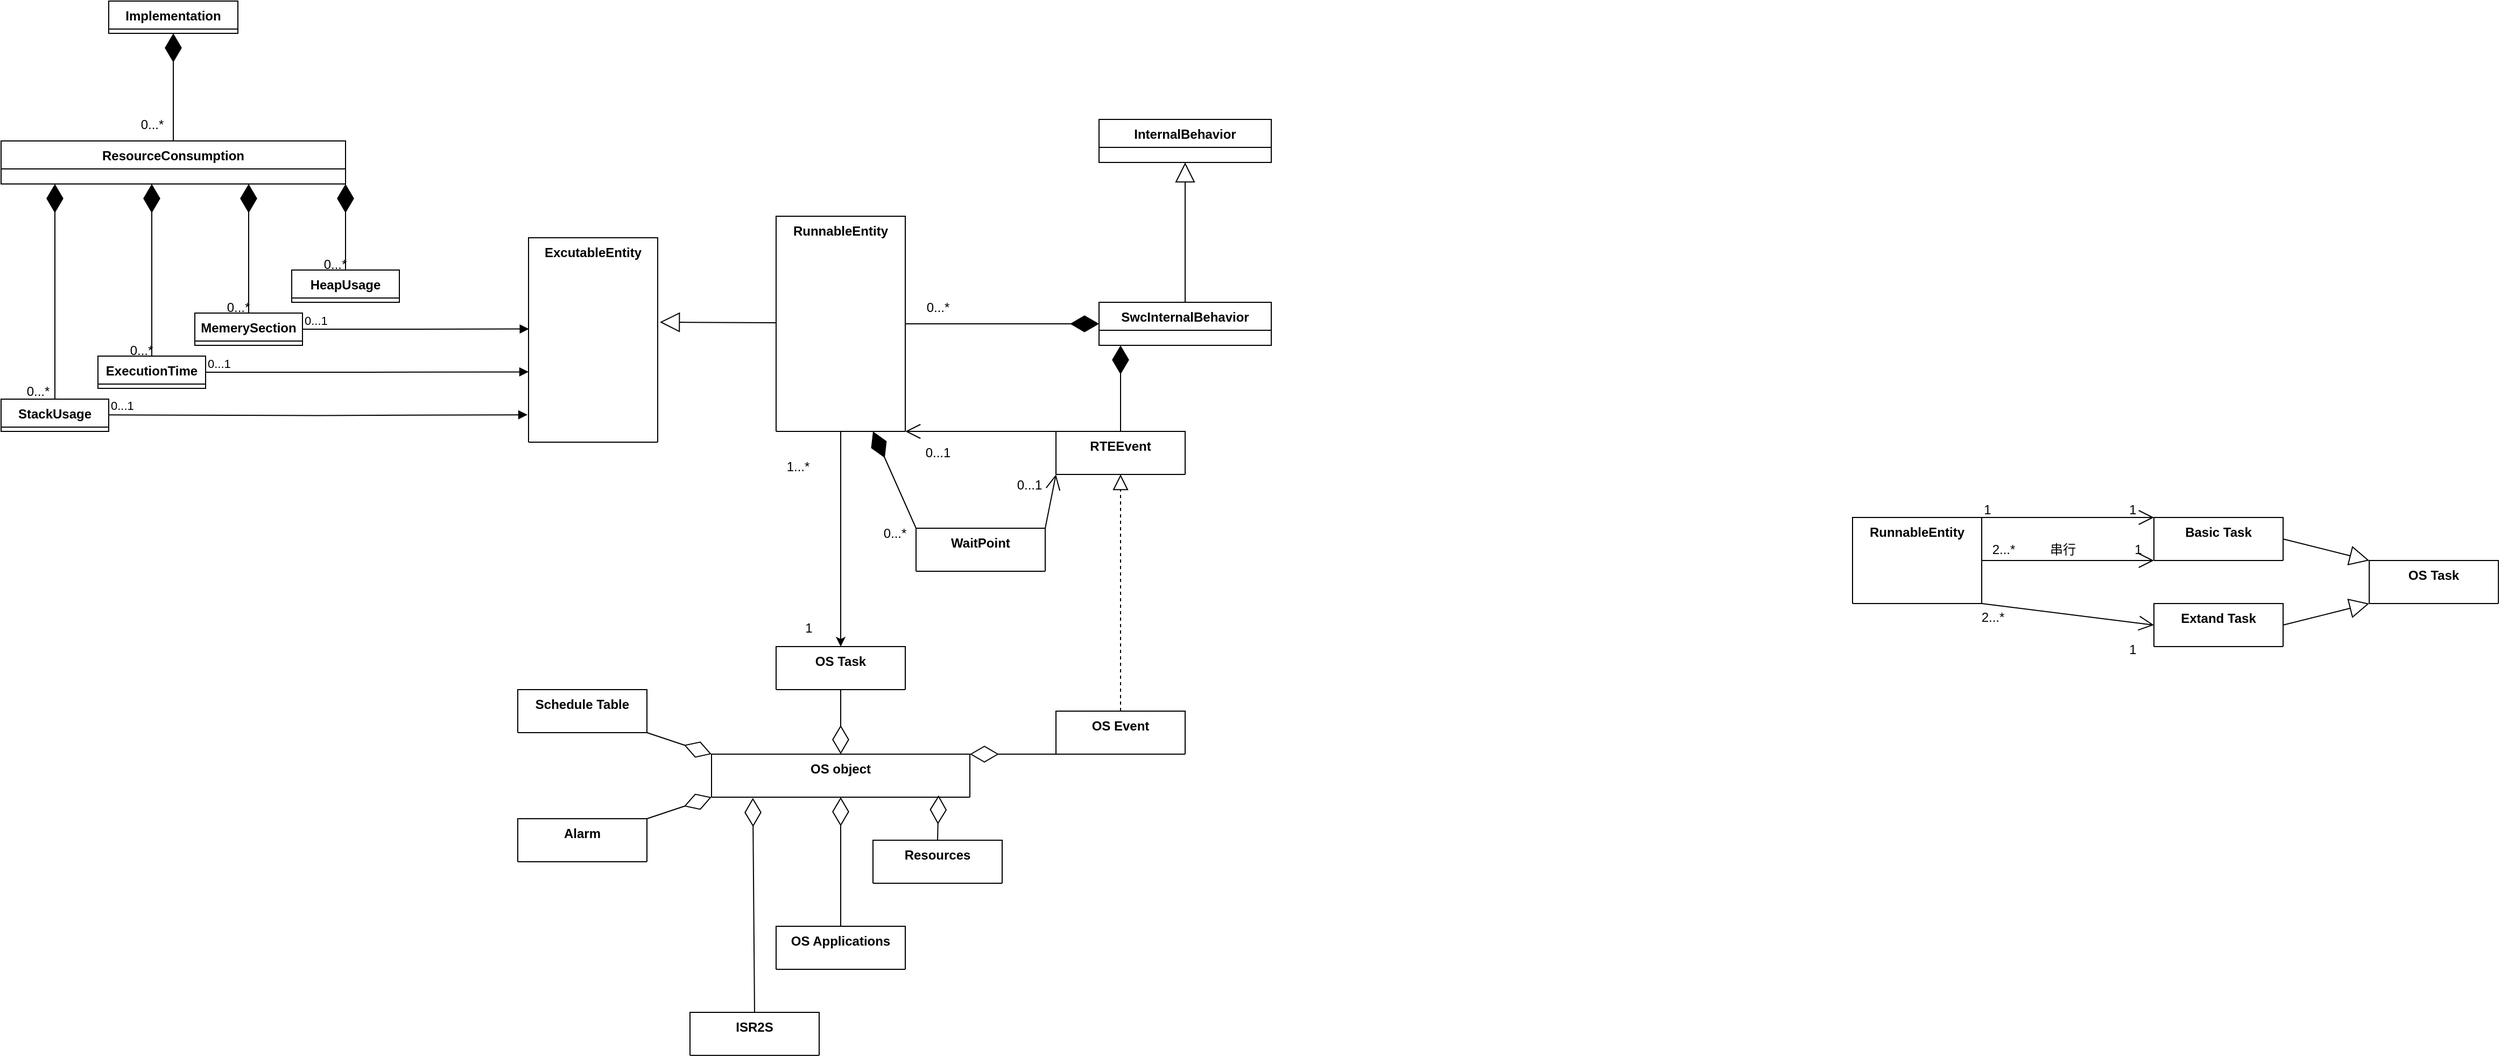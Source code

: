 <mxfile version="24.7.5">
  <diagram name="第 1 页" id="K8_rfg7GxMEKvnCRNBdk">
    <mxGraphModel dx="1472" dy="850" grid="1" gridSize="10" guides="1" tooltips="1" connect="1" arrows="1" fold="1" page="1" pageScale="1" pageWidth="3300" pageHeight="4681" math="0" shadow="0">
      <root>
        <mxCell id="0" />
        <mxCell id="1" parent="0" />
        <mxCell id="lqs7LFrlHI62RTgfM7ZB-1" value="ResourceConsumption" style="swimlane;fontStyle=1;align=center;verticalAlign=top;childLayout=stackLayout;horizontal=1;startSize=26;horizontalStack=0;resizeParent=1;resizeParentMax=0;resizeLast=0;collapsible=1;marginBottom=0;whiteSpace=wrap;html=1;" parent="1" vertex="1" collapsed="1">
          <mxGeometry x="160" y="170" width="320" height="40" as="geometry">
            <mxRectangle x="320" y="90" width="400" height="86" as="alternateBounds" />
          </mxGeometry>
        </mxCell>
        <mxCell id="lqs7LFrlHI62RTgfM7ZB-2" value="+ field: type" style="text;strokeColor=none;fillColor=none;align=left;verticalAlign=top;spacingLeft=4;spacingRight=4;overflow=hidden;rotatable=0;points=[[0,0.5],[1,0.5]];portConstraint=eastwest;whiteSpace=wrap;html=1;" parent="lqs7LFrlHI62RTgfM7ZB-1" vertex="1">
          <mxGeometry y="26" width="400" height="26" as="geometry" />
        </mxCell>
        <mxCell id="lqs7LFrlHI62RTgfM7ZB-3" value="" style="line;strokeWidth=1;fillColor=none;align=left;verticalAlign=middle;spacingTop=-1;spacingLeft=3;spacingRight=3;rotatable=0;labelPosition=right;points=[];portConstraint=eastwest;strokeColor=inherit;" parent="lqs7LFrlHI62RTgfM7ZB-1" vertex="1">
          <mxGeometry y="52" width="400" height="8" as="geometry" />
        </mxCell>
        <mxCell id="lqs7LFrlHI62RTgfM7ZB-4" value="+ method(type): type" style="text;strokeColor=none;fillColor=none;align=left;verticalAlign=top;spacingLeft=4;spacingRight=4;overflow=hidden;rotatable=0;points=[[0,0.5],[1,0.5]];portConstraint=eastwest;whiteSpace=wrap;html=1;" parent="lqs7LFrlHI62RTgfM7ZB-1" vertex="1">
          <mxGeometry y="60" width="400" height="26" as="geometry" />
        </mxCell>
        <mxCell id="lqs7LFrlHI62RTgfM7ZB-6" value="" style="endArrow=diamondThin;endFill=1;endSize=24;html=1;rounded=0;exitX=0.5;exitY=0;exitDx=0;exitDy=0;" parent="1" source="lqs7LFrlHI62RTgfM7ZB-22" edge="1">
          <mxGeometry width="160" relative="1" as="geometry">
            <mxPoint x="210" y="340" as="sourcePoint" />
            <mxPoint x="210" y="210" as="targetPoint" />
          </mxGeometry>
        </mxCell>
        <mxCell id="lqs7LFrlHI62RTgfM7ZB-7" value="" style="endArrow=diamondThin;endFill=1;endSize=24;html=1;rounded=0;exitX=0.5;exitY=0;exitDx=0;exitDy=0;" parent="1" source="lqs7LFrlHI62RTgfM7ZB-18" edge="1">
          <mxGeometry width="160" relative="1" as="geometry">
            <mxPoint x="160" y="440" as="sourcePoint" />
            <mxPoint x="300" y="210" as="targetPoint" />
          </mxGeometry>
        </mxCell>
        <mxCell id="lqs7LFrlHI62RTgfM7ZB-8" value="" style="endArrow=diamondThin;endFill=1;endSize=24;html=1;rounded=0;exitX=0.5;exitY=0;exitDx=0;exitDy=0;" parent="1" source="lqs7LFrlHI62RTgfM7ZB-14" edge="1">
          <mxGeometry width="160" relative="1" as="geometry">
            <mxPoint x="200" y="440" as="sourcePoint" />
            <mxPoint x="390" y="210" as="targetPoint" />
          </mxGeometry>
        </mxCell>
        <mxCell id="lqs7LFrlHI62RTgfM7ZB-9" value="" style="endArrow=diamondThin;endFill=1;endSize=24;html=1;rounded=0;entryX=1;entryY=1;entryDx=0;entryDy=0;exitX=0.5;exitY=0;exitDx=0;exitDy=0;" parent="1" source="lqs7LFrlHI62RTgfM7ZB-10" target="lqs7LFrlHI62RTgfM7ZB-1" edge="1">
          <mxGeometry width="160" relative="1" as="geometry">
            <mxPoint x="225" y="460" as="sourcePoint" />
            <mxPoint x="230" y="370" as="targetPoint" />
          </mxGeometry>
        </mxCell>
        <mxCell id="lqs7LFrlHI62RTgfM7ZB-10" value="HeapUsage" style="swimlane;fontStyle=1;align=center;verticalAlign=top;childLayout=stackLayout;horizontal=1;startSize=26;horizontalStack=0;resizeParent=1;resizeParentMax=0;resizeLast=0;collapsible=1;marginBottom=0;whiteSpace=wrap;html=1;" parent="1" vertex="1" collapsed="1">
          <mxGeometry x="430" y="290" width="100" height="30" as="geometry">
            <mxRectangle x="550" y="430" width="160" height="86" as="alternateBounds" />
          </mxGeometry>
        </mxCell>
        <mxCell id="lqs7LFrlHI62RTgfM7ZB-11" value="+ field: type" style="text;strokeColor=none;fillColor=none;align=left;verticalAlign=top;spacingLeft=4;spacingRight=4;overflow=hidden;rotatable=0;points=[[0,0.5],[1,0.5]];portConstraint=eastwest;whiteSpace=wrap;html=1;" parent="lqs7LFrlHI62RTgfM7ZB-10" vertex="1">
          <mxGeometry y="26" width="160" height="26" as="geometry" />
        </mxCell>
        <mxCell id="lqs7LFrlHI62RTgfM7ZB-12" value="" style="line;strokeWidth=1;fillColor=none;align=left;verticalAlign=middle;spacingTop=-1;spacingLeft=3;spacingRight=3;rotatable=0;labelPosition=right;points=[];portConstraint=eastwest;strokeColor=inherit;" parent="lqs7LFrlHI62RTgfM7ZB-10" vertex="1">
          <mxGeometry y="52" width="160" height="8" as="geometry" />
        </mxCell>
        <mxCell id="lqs7LFrlHI62RTgfM7ZB-13" value="+ method(type): type" style="text;strokeColor=none;fillColor=none;align=left;verticalAlign=top;spacingLeft=4;spacingRight=4;overflow=hidden;rotatable=0;points=[[0,0.5],[1,0.5]];portConstraint=eastwest;whiteSpace=wrap;html=1;" parent="lqs7LFrlHI62RTgfM7ZB-10" vertex="1">
          <mxGeometry y="60" width="160" height="26" as="geometry" />
        </mxCell>
        <mxCell id="lqs7LFrlHI62RTgfM7ZB-14" value="MemerySection" style="swimlane;fontStyle=1;align=center;verticalAlign=top;childLayout=stackLayout;horizontal=1;startSize=26;horizontalStack=0;resizeParent=1;resizeParentMax=0;resizeLast=0;collapsible=1;marginBottom=0;whiteSpace=wrap;html=1;" parent="1" vertex="1" collapsed="1">
          <mxGeometry x="340" y="330" width="100" height="30" as="geometry">
            <mxRectangle x="550" y="430" width="160" height="86" as="alternateBounds" />
          </mxGeometry>
        </mxCell>
        <mxCell id="lqs7LFrlHI62RTgfM7ZB-15" value="+ field: type" style="text;strokeColor=none;fillColor=none;align=left;verticalAlign=top;spacingLeft=4;spacingRight=4;overflow=hidden;rotatable=0;points=[[0,0.5],[1,0.5]];portConstraint=eastwest;whiteSpace=wrap;html=1;" parent="lqs7LFrlHI62RTgfM7ZB-14" vertex="1">
          <mxGeometry y="26" width="160" height="26" as="geometry" />
        </mxCell>
        <mxCell id="lqs7LFrlHI62RTgfM7ZB-16" value="" style="line;strokeWidth=1;fillColor=none;align=left;verticalAlign=middle;spacingTop=-1;spacingLeft=3;spacingRight=3;rotatable=0;labelPosition=right;points=[];portConstraint=eastwest;strokeColor=inherit;" parent="lqs7LFrlHI62RTgfM7ZB-14" vertex="1">
          <mxGeometry y="52" width="160" height="8" as="geometry" />
        </mxCell>
        <mxCell id="lqs7LFrlHI62RTgfM7ZB-17" value="+ method(type): type" style="text;strokeColor=none;fillColor=none;align=left;verticalAlign=top;spacingLeft=4;spacingRight=4;overflow=hidden;rotatable=0;points=[[0,0.5],[1,0.5]];portConstraint=eastwest;whiteSpace=wrap;html=1;" parent="lqs7LFrlHI62RTgfM7ZB-14" vertex="1">
          <mxGeometry y="60" width="160" height="26" as="geometry" />
        </mxCell>
        <mxCell id="lqs7LFrlHI62RTgfM7ZB-18" value="ExecutionTime" style="swimlane;fontStyle=1;align=center;verticalAlign=top;childLayout=stackLayout;horizontal=1;startSize=26;horizontalStack=0;resizeParent=1;resizeParentMax=0;resizeLast=0;collapsible=1;marginBottom=0;whiteSpace=wrap;html=1;" parent="1" vertex="1" collapsed="1">
          <mxGeometry x="250" y="370" width="100" height="30" as="geometry">
            <mxRectangle x="550" y="430" width="160" height="86" as="alternateBounds" />
          </mxGeometry>
        </mxCell>
        <mxCell id="lqs7LFrlHI62RTgfM7ZB-19" value="+ field: type" style="text;strokeColor=none;fillColor=none;align=left;verticalAlign=top;spacingLeft=4;spacingRight=4;overflow=hidden;rotatable=0;points=[[0,0.5],[1,0.5]];portConstraint=eastwest;whiteSpace=wrap;html=1;" parent="lqs7LFrlHI62RTgfM7ZB-18" vertex="1">
          <mxGeometry y="26" width="160" height="26" as="geometry" />
        </mxCell>
        <mxCell id="lqs7LFrlHI62RTgfM7ZB-20" value="" style="line;strokeWidth=1;fillColor=none;align=left;verticalAlign=middle;spacingTop=-1;spacingLeft=3;spacingRight=3;rotatable=0;labelPosition=right;points=[];portConstraint=eastwest;strokeColor=inherit;" parent="lqs7LFrlHI62RTgfM7ZB-18" vertex="1">
          <mxGeometry y="52" width="160" height="8" as="geometry" />
        </mxCell>
        <mxCell id="lqs7LFrlHI62RTgfM7ZB-21" value="+ method(type): type" style="text;strokeColor=none;fillColor=none;align=left;verticalAlign=top;spacingLeft=4;spacingRight=4;overflow=hidden;rotatable=0;points=[[0,0.5],[1,0.5]];portConstraint=eastwest;whiteSpace=wrap;html=1;" parent="lqs7LFrlHI62RTgfM7ZB-18" vertex="1">
          <mxGeometry y="60" width="160" height="26" as="geometry" />
        </mxCell>
        <mxCell id="lqs7LFrlHI62RTgfM7ZB-22" value="StackUsage" style="swimlane;fontStyle=1;align=center;verticalAlign=top;childLayout=stackLayout;horizontal=1;startSize=26;horizontalStack=0;resizeParent=1;resizeParentMax=0;resizeLast=0;collapsible=1;marginBottom=0;whiteSpace=wrap;html=1;" parent="1" vertex="1" collapsed="1">
          <mxGeometry x="160" y="410" width="100" height="30" as="geometry">
            <mxRectangle x="550" y="430" width="160" height="86" as="alternateBounds" />
          </mxGeometry>
        </mxCell>
        <mxCell id="lqs7LFrlHI62RTgfM7ZB-23" value="+ field: type" style="text;strokeColor=none;fillColor=none;align=left;verticalAlign=top;spacingLeft=4;spacingRight=4;overflow=hidden;rotatable=0;points=[[0,0.5],[1,0.5]];portConstraint=eastwest;whiteSpace=wrap;html=1;" parent="lqs7LFrlHI62RTgfM7ZB-22" vertex="1">
          <mxGeometry y="26" width="160" height="26" as="geometry" />
        </mxCell>
        <mxCell id="lqs7LFrlHI62RTgfM7ZB-24" value="" style="line;strokeWidth=1;fillColor=none;align=left;verticalAlign=middle;spacingTop=-1;spacingLeft=3;spacingRight=3;rotatable=0;labelPosition=right;points=[];portConstraint=eastwest;strokeColor=inherit;" parent="lqs7LFrlHI62RTgfM7ZB-22" vertex="1">
          <mxGeometry y="52" width="160" height="8" as="geometry" />
        </mxCell>
        <mxCell id="lqs7LFrlHI62RTgfM7ZB-25" value="+ method(type): type" style="text;strokeColor=none;fillColor=none;align=left;verticalAlign=top;spacingLeft=4;spacingRight=4;overflow=hidden;rotatable=0;points=[[0,0.5],[1,0.5]];portConstraint=eastwest;whiteSpace=wrap;html=1;" parent="lqs7LFrlHI62RTgfM7ZB-22" vertex="1">
          <mxGeometry y="60" width="160" height="26" as="geometry" />
        </mxCell>
        <mxCell id="lqs7LFrlHI62RTgfM7ZB-26" value="0...*" style="text;html=1;align=center;verticalAlign=middle;resizable=0;points=[];autosize=1;strokeColor=none;fillColor=none;" parent="1" vertex="1">
          <mxGeometry x="174" y="388" width="40" height="30" as="geometry" />
        </mxCell>
        <mxCell id="lqs7LFrlHI62RTgfM7ZB-27" value="0...*" style="text;html=1;align=center;verticalAlign=middle;resizable=0;points=[];autosize=1;strokeColor=none;fillColor=none;" parent="1" vertex="1">
          <mxGeometry x="270" y="350" width="40" height="30" as="geometry" />
        </mxCell>
        <mxCell id="lqs7LFrlHI62RTgfM7ZB-28" value="0...*" style="text;html=1;align=center;verticalAlign=middle;resizable=0;points=[];autosize=1;strokeColor=none;fillColor=none;" parent="1" vertex="1">
          <mxGeometry x="360" y="310" width="40" height="30" as="geometry" />
        </mxCell>
        <mxCell id="lqs7LFrlHI62RTgfM7ZB-29" value="0...*" style="text;html=1;align=center;verticalAlign=middle;resizable=0;points=[];autosize=1;strokeColor=none;fillColor=none;" parent="1" vertex="1">
          <mxGeometry x="450" y="270" width="40" height="30" as="geometry" />
        </mxCell>
        <mxCell id="lqs7LFrlHI62RTgfM7ZB-31" value="Implementation" style="swimlane;fontStyle=1;align=center;verticalAlign=top;childLayout=stackLayout;horizontal=1;startSize=26;horizontalStack=0;resizeParent=1;resizeParentMax=0;resizeLast=0;collapsible=1;marginBottom=0;whiteSpace=wrap;html=1;" parent="1" vertex="1" collapsed="1">
          <mxGeometry x="260" y="40" width="120" height="30" as="geometry">
            <mxRectangle x="480" y="60" width="160" height="86" as="alternateBounds" />
          </mxGeometry>
        </mxCell>
        <mxCell id="lqs7LFrlHI62RTgfM7ZB-32" value="+ field: type" style="text;strokeColor=none;fillColor=none;align=left;verticalAlign=top;spacingLeft=4;spacingRight=4;overflow=hidden;rotatable=0;points=[[0,0.5],[1,0.5]];portConstraint=eastwest;whiteSpace=wrap;html=1;" parent="lqs7LFrlHI62RTgfM7ZB-31" vertex="1">
          <mxGeometry y="26" width="160" height="26" as="geometry" />
        </mxCell>
        <mxCell id="lqs7LFrlHI62RTgfM7ZB-33" value="" style="line;strokeWidth=1;fillColor=none;align=left;verticalAlign=middle;spacingTop=-1;spacingLeft=3;spacingRight=3;rotatable=0;labelPosition=right;points=[];portConstraint=eastwest;strokeColor=inherit;" parent="lqs7LFrlHI62RTgfM7ZB-31" vertex="1">
          <mxGeometry y="52" width="160" height="8" as="geometry" />
        </mxCell>
        <mxCell id="lqs7LFrlHI62RTgfM7ZB-34" value="+ method(type): type" style="text;strokeColor=none;fillColor=none;align=left;verticalAlign=top;spacingLeft=4;spacingRight=4;overflow=hidden;rotatable=0;points=[[0,0.5],[1,0.5]];portConstraint=eastwest;whiteSpace=wrap;html=1;" parent="lqs7LFrlHI62RTgfM7ZB-31" vertex="1">
          <mxGeometry y="60" width="160" height="26" as="geometry" />
        </mxCell>
        <mxCell id="lqs7LFrlHI62RTgfM7ZB-35" value="" style="endArrow=diamondThin;endFill=1;endSize=24;html=1;rounded=0;entryX=0.5;entryY=1;entryDx=0;entryDy=0;exitX=0.5;exitY=0;exitDx=0;exitDy=0;" parent="1" source="lqs7LFrlHI62RTgfM7ZB-1" target="lqs7LFrlHI62RTgfM7ZB-31" edge="1">
          <mxGeometry width="160" relative="1" as="geometry">
            <mxPoint x="320" y="170" as="sourcePoint" />
            <mxPoint x="319.5" y="110" as="targetPoint" />
          </mxGeometry>
        </mxCell>
        <mxCell id="lqs7LFrlHI62RTgfM7ZB-36" value="0...*" style="text;html=1;align=center;verticalAlign=middle;resizable=0;points=[];autosize=1;strokeColor=none;fillColor=none;" parent="1" vertex="1">
          <mxGeometry x="280" y="140" width="40" height="30" as="geometry" />
        </mxCell>
        <mxCell id="lqs7LFrlHI62RTgfM7ZB-37" value="ExcutableEntity" style="swimlane;fontStyle=1;align=center;verticalAlign=top;childLayout=stackLayout;horizontal=1;startSize=190;horizontalStack=0;resizeParent=1;resizeParentMax=0;resizeLast=0;collapsible=1;marginBottom=0;whiteSpace=wrap;html=1;" parent="1" vertex="1" collapsed="1">
          <mxGeometry x="650" y="260" width="120" height="190" as="geometry">
            <mxRectangle x="650" y="260" width="160" height="110" as="alternateBounds" />
          </mxGeometry>
        </mxCell>
        <mxCell id="lqs7LFrlHI62RTgfM7ZB-38" value="+ field: type" style="text;strokeColor=none;fillColor=none;align=left;verticalAlign=top;spacingLeft=4;spacingRight=4;overflow=hidden;rotatable=0;points=[[0,0.5],[1,0.5]];portConstraint=eastwest;whiteSpace=wrap;html=1;" parent="lqs7LFrlHI62RTgfM7ZB-37" vertex="1">
          <mxGeometry y="50" width="160" height="26" as="geometry" />
        </mxCell>
        <mxCell id="lqs7LFrlHI62RTgfM7ZB-39" value="" style="line;strokeWidth=1;fillColor=none;align=left;verticalAlign=middle;spacingTop=-1;spacingLeft=3;spacingRight=3;rotatable=0;labelPosition=right;points=[];portConstraint=eastwest;strokeColor=inherit;" parent="lqs7LFrlHI62RTgfM7ZB-37" vertex="1">
          <mxGeometry y="76" width="160" height="8" as="geometry" />
        </mxCell>
        <mxCell id="lqs7LFrlHI62RTgfM7ZB-40" value="+ method(type): type" style="text;strokeColor=none;fillColor=none;align=left;verticalAlign=top;spacingLeft=4;spacingRight=4;overflow=hidden;rotatable=0;points=[[0,0.5],[1,0.5]];portConstraint=eastwest;whiteSpace=wrap;html=1;" parent="lqs7LFrlHI62RTgfM7ZB-37" vertex="1">
          <mxGeometry y="84" width="160" height="26" as="geometry" />
        </mxCell>
        <mxCell id="lqs7LFrlHI62RTgfM7ZB-52" value="" style="endArrow=block;endFill=1;html=1;edgeStyle=orthogonalEdgeStyle;align=left;verticalAlign=top;rounded=0;exitX=1;exitY=0.5;exitDx=0;exitDy=0;entryX=0.003;entryY=0.446;entryDx=0;entryDy=0;entryPerimeter=0;" parent="1" source="lqs7LFrlHI62RTgfM7ZB-14" target="lqs7LFrlHI62RTgfM7ZB-37" edge="1">
          <mxGeometry x="-1" relative="1" as="geometry">
            <mxPoint x="450" y="344.41" as="sourcePoint" />
            <mxPoint x="610" y="344.41" as="targetPoint" />
          </mxGeometry>
        </mxCell>
        <mxCell id="lqs7LFrlHI62RTgfM7ZB-53" value="0...1" style="edgeLabel;resizable=0;html=1;align=left;verticalAlign=bottom;" parent="lqs7LFrlHI62RTgfM7ZB-52" connectable="0" vertex="1">
          <mxGeometry x="-1" relative="1" as="geometry" />
        </mxCell>
        <mxCell id="lqs7LFrlHI62RTgfM7ZB-54" value="" style="endArrow=block;endFill=1;html=1;edgeStyle=orthogonalEdgeStyle;align=left;verticalAlign=top;rounded=0;exitX=1;exitY=0.5;exitDx=0;exitDy=0;entryX=0.003;entryY=0.446;entryDx=0;entryDy=0;entryPerimeter=0;" parent="1" source="lqs7LFrlHI62RTgfM7ZB-18" edge="1">
          <mxGeometry x="-1" relative="1" as="geometry">
            <mxPoint x="440" y="384.68" as="sourcePoint" />
            <mxPoint x="650" y="384.68" as="targetPoint" />
          </mxGeometry>
        </mxCell>
        <mxCell id="lqs7LFrlHI62RTgfM7ZB-55" value="0...1" style="edgeLabel;resizable=0;html=1;align=left;verticalAlign=bottom;" parent="lqs7LFrlHI62RTgfM7ZB-54" connectable="0" vertex="1">
          <mxGeometry x="-1" relative="1" as="geometry" />
        </mxCell>
        <mxCell id="lqs7LFrlHI62RTgfM7ZB-56" value="" style="endArrow=block;endFill=1;html=1;edgeStyle=orthogonalEdgeStyle;align=left;verticalAlign=top;rounded=0;exitX=1;exitY=0.5;exitDx=0;exitDy=0;entryX=-0.008;entryY=0.866;entryDx=0;entryDy=0;entryPerimeter=0;" parent="1" target="lqs7LFrlHI62RTgfM7ZB-37" edge="1">
          <mxGeometry x="-1" relative="1" as="geometry">
            <mxPoint x="260" y="424.68" as="sourcePoint" />
            <mxPoint x="470" y="424.68" as="targetPoint" />
          </mxGeometry>
        </mxCell>
        <mxCell id="lqs7LFrlHI62RTgfM7ZB-57" value="0...1" style="edgeLabel;resizable=0;html=1;align=left;verticalAlign=bottom;" parent="lqs7LFrlHI62RTgfM7ZB-56" connectable="0" vertex="1">
          <mxGeometry x="-1" relative="1" as="geometry" />
        </mxCell>
        <mxCell id="lqs7LFrlHI62RTgfM7ZB-61" value="" style="endArrow=block;endSize=16;endFill=0;html=1;rounded=0;entryX=1.017;entryY=0.413;entryDx=0;entryDy=0;entryPerimeter=0;" parent="1" target="lqs7LFrlHI62RTgfM7ZB-37" edge="1">
          <mxGeometry width="160" relative="1" as="geometry">
            <mxPoint x="880" y="339" as="sourcePoint" />
            <mxPoint x="773" y="339" as="targetPoint" />
          </mxGeometry>
        </mxCell>
        <mxCell id="6Bv4Sw_ppuiA2wdPo238-32" style="edgeStyle=orthogonalEdgeStyle;rounded=0;orthogonalLoop=1;jettySize=auto;html=1;exitX=0.5;exitY=1;exitDx=0;exitDy=0;entryX=0.5;entryY=0;entryDx=0;entryDy=0;" edge="1" parent="1" source="lqs7LFrlHI62RTgfM7ZB-62" target="6Bv4Sw_ppuiA2wdPo238-9">
          <mxGeometry relative="1" as="geometry" />
        </mxCell>
        <mxCell id="lqs7LFrlHI62RTgfM7ZB-62" value="RunnableEntity" style="swimlane;fontStyle=1;align=center;verticalAlign=top;childLayout=stackLayout;horizontal=1;startSize=200;horizontalStack=0;resizeParent=1;resizeParentMax=0;resizeLast=0;collapsible=1;marginBottom=0;whiteSpace=wrap;html=1;" parent="1" vertex="1" collapsed="1">
          <mxGeometry x="880" y="240" width="120" height="200" as="geometry">
            <mxRectangle x="880" y="294" width="160" height="86" as="alternateBounds" />
          </mxGeometry>
        </mxCell>
        <mxCell id="lqs7LFrlHI62RTgfM7ZB-63" value="+ field: type" style="text;strokeColor=none;fillColor=none;align=left;verticalAlign=top;spacingLeft=4;spacingRight=4;overflow=hidden;rotatable=0;points=[[0,0.5],[1,0.5]];portConstraint=eastwest;whiteSpace=wrap;html=1;" parent="lqs7LFrlHI62RTgfM7ZB-62" vertex="1">
          <mxGeometry y="26" width="160" height="26" as="geometry" />
        </mxCell>
        <mxCell id="lqs7LFrlHI62RTgfM7ZB-64" value="" style="line;strokeWidth=1;fillColor=none;align=left;verticalAlign=middle;spacingTop=-1;spacingLeft=3;spacingRight=3;rotatable=0;labelPosition=right;points=[];portConstraint=eastwest;strokeColor=inherit;" parent="lqs7LFrlHI62RTgfM7ZB-62" vertex="1">
          <mxGeometry y="52" width="160" height="8" as="geometry" />
        </mxCell>
        <mxCell id="lqs7LFrlHI62RTgfM7ZB-65" value="+ method(type): type" style="text;strokeColor=none;fillColor=none;align=left;verticalAlign=top;spacingLeft=4;spacingRight=4;overflow=hidden;rotatable=0;points=[[0,0.5],[1,0.5]];portConstraint=eastwest;whiteSpace=wrap;html=1;" parent="lqs7LFrlHI62RTgfM7ZB-62" vertex="1">
          <mxGeometry y="60" width="160" height="26" as="geometry" />
        </mxCell>
        <mxCell id="lqs7LFrlHI62RTgfM7ZB-66" value="SwcInternalBehavior" style="swimlane;fontStyle=1;align=center;verticalAlign=top;childLayout=stackLayout;horizontal=1;startSize=26;horizontalStack=0;resizeParent=1;resizeParentMax=0;resizeLast=0;collapsible=1;marginBottom=0;whiteSpace=wrap;html=1;" parent="1" vertex="1" collapsed="1">
          <mxGeometry x="1180" y="320" width="160" height="40" as="geometry">
            <mxRectangle x="1310" y="324" width="160" height="86" as="alternateBounds" />
          </mxGeometry>
        </mxCell>
        <mxCell id="lqs7LFrlHI62RTgfM7ZB-67" value="+ field: type" style="text;strokeColor=none;fillColor=none;align=left;verticalAlign=top;spacingLeft=4;spacingRight=4;overflow=hidden;rotatable=0;points=[[0,0.5],[1,0.5]];portConstraint=eastwest;whiteSpace=wrap;html=1;" parent="lqs7LFrlHI62RTgfM7ZB-66" vertex="1">
          <mxGeometry y="26" width="160" height="26" as="geometry" />
        </mxCell>
        <mxCell id="lqs7LFrlHI62RTgfM7ZB-68" value="" style="line;strokeWidth=1;fillColor=none;align=left;verticalAlign=middle;spacingTop=-1;spacingLeft=3;spacingRight=3;rotatable=0;labelPosition=right;points=[];portConstraint=eastwest;strokeColor=inherit;" parent="lqs7LFrlHI62RTgfM7ZB-66" vertex="1">
          <mxGeometry y="52" width="160" height="8" as="geometry" />
        </mxCell>
        <mxCell id="lqs7LFrlHI62RTgfM7ZB-69" value="+ method(type): type" style="text;strokeColor=none;fillColor=none;align=left;verticalAlign=top;spacingLeft=4;spacingRight=4;overflow=hidden;rotatable=0;points=[[0,0.5],[1,0.5]];portConstraint=eastwest;whiteSpace=wrap;html=1;" parent="lqs7LFrlHI62RTgfM7ZB-66" vertex="1">
          <mxGeometry y="60" width="160" height="26" as="geometry" />
        </mxCell>
        <mxCell id="lqs7LFrlHI62RTgfM7ZB-70" value="InternalBehavior" style="swimlane;fontStyle=1;align=center;verticalAlign=top;childLayout=stackLayout;horizontal=1;startSize=26;horizontalStack=0;resizeParent=1;resizeParentMax=0;resizeLast=0;collapsible=1;marginBottom=0;whiteSpace=wrap;html=1;" parent="1" vertex="1" collapsed="1">
          <mxGeometry x="1180" y="150" width="160" height="40" as="geometry">
            <mxRectangle x="1310" y="324" width="160" height="86" as="alternateBounds" />
          </mxGeometry>
        </mxCell>
        <mxCell id="lqs7LFrlHI62RTgfM7ZB-71" value="+ field: type" style="text;strokeColor=none;fillColor=none;align=left;verticalAlign=top;spacingLeft=4;spacingRight=4;overflow=hidden;rotatable=0;points=[[0,0.5],[1,0.5]];portConstraint=eastwest;whiteSpace=wrap;html=1;" parent="lqs7LFrlHI62RTgfM7ZB-70" vertex="1">
          <mxGeometry y="26" width="160" height="26" as="geometry" />
        </mxCell>
        <mxCell id="lqs7LFrlHI62RTgfM7ZB-72" value="" style="line;strokeWidth=1;fillColor=none;align=left;verticalAlign=middle;spacingTop=-1;spacingLeft=3;spacingRight=3;rotatable=0;labelPosition=right;points=[];portConstraint=eastwest;strokeColor=inherit;" parent="lqs7LFrlHI62RTgfM7ZB-70" vertex="1">
          <mxGeometry y="52" width="160" height="8" as="geometry" />
        </mxCell>
        <mxCell id="lqs7LFrlHI62RTgfM7ZB-73" value="+ method(type): type" style="text;strokeColor=none;fillColor=none;align=left;verticalAlign=top;spacingLeft=4;spacingRight=4;overflow=hidden;rotatable=0;points=[[0,0.5],[1,0.5]];portConstraint=eastwest;whiteSpace=wrap;html=1;" parent="lqs7LFrlHI62RTgfM7ZB-70" vertex="1">
          <mxGeometry y="60" width="160" height="26" as="geometry" />
        </mxCell>
        <mxCell id="lqs7LFrlHI62RTgfM7ZB-74" value="" style="endArrow=block;endSize=16;endFill=0;html=1;rounded=0;entryX=0.5;entryY=1;entryDx=0;entryDy=0;exitX=0.5;exitY=0;exitDx=0;exitDy=0;" parent="1" source="lqs7LFrlHI62RTgfM7ZB-66" target="lqs7LFrlHI62RTgfM7ZB-70" edge="1">
          <mxGeometry width="160" relative="1" as="geometry">
            <mxPoint x="1258" y="285.41" as="sourcePoint" />
            <mxPoint x="1150" y="284.41" as="targetPoint" />
          </mxGeometry>
        </mxCell>
        <mxCell id="lqs7LFrlHI62RTgfM7ZB-77" value="RTEEvent" style="swimlane;fontStyle=1;align=center;verticalAlign=top;childLayout=stackLayout;horizontal=1;startSize=40;horizontalStack=0;resizeParent=1;resizeParentMax=0;resizeLast=0;collapsible=1;marginBottom=0;whiteSpace=wrap;html=1;" parent="1" vertex="1" collapsed="1">
          <mxGeometry x="1140" y="440" width="120" height="40" as="geometry">
            <mxRectangle x="1120" y="460" width="160" height="86" as="alternateBounds" />
          </mxGeometry>
        </mxCell>
        <mxCell id="lqs7LFrlHI62RTgfM7ZB-78" value="+ field: type" style="text;strokeColor=none;fillColor=none;align=left;verticalAlign=top;spacingLeft=4;spacingRight=4;overflow=hidden;rotatable=0;points=[[0,0.5],[1,0.5]];portConstraint=eastwest;whiteSpace=wrap;html=1;" parent="lqs7LFrlHI62RTgfM7ZB-77" vertex="1">
          <mxGeometry y="26" width="160" height="26" as="geometry" />
        </mxCell>
        <mxCell id="lqs7LFrlHI62RTgfM7ZB-79" value="" style="line;strokeWidth=1;fillColor=none;align=left;verticalAlign=middle;spacingTop=-1;spacingLeft=3;spacingRight=3;rotatable=0;labelPosition=right;points=[];portConstraint=eastwest;strokeColor=inherit;" parent="lqs7LFrlHI62RTgfM7ZB-77" vertex="1">
          <mxGeometry y="52" width="160" height="8" as="geometry" />
        </mxCell>
        <mxCell id="lqs7LFrlHI62RTgfM7ZB-80" value="+ method(type): type" style="text;strokeColor=none;fillColor=none;align=left;verticalAlign=top;spacingLeft=4;spacingRight=4;overflow=hidden;rotatable=0;points=[[0,0.5],[1,0.5]];portConstraint=eastwest;whiteSpace=wrap;html=1;" parent="lqs7LFrlHI62RTgfM7ZB-77" vertex="1">
          <mxGeometry y="60" width="160" height="26" as="geometry" />
        </mxCell>
        <mxCell id="lqs7LFrlHI62RTgfM7ZB-81" value="" style="group" parent="1" vertex="1" connectable="0">
          <mxGeometry x="1010" y="310" width="40" height="30" as="geometry" />
        </mxCell>
        <mxCell id="lqs7LFrlHI62RTgfM7ZB-75" value="" style="endArrow=diamondThin;endFill=1;endSize=24;html=1;rounded=0;entryX=0;entryY=0.5;entryDx=0;entryDy=0;exitX=1;exitY=0.5;exitDx=0;exitDy=0;" parent="lqs7LFrlHI62RTgfM7ZB-81" source="lqs7LFrlHI62RTgfM7ZB-62" target="lqs7LFrlHI62RTgfM7ZB-66" edge="1">
          <mxGeometry width="160" relative="1" as="geometry">
            <mxPoint x="130" y="158" as="sourcePoint" />
            <mxPoint x="130" y="78" as="targetPoint" />
          </mxGeometry>
        </mxCell>
        <mxCell id="lqs7LFrlHI62RTgfM7ZB-76" value="0...*" style="text;html=1;align=center;verticalAlign=middle;resizable=0;points=[];autosize=1;strokeColor=none;fillColor=none;" parent="lqs7LFrlHI62RTgfM7ZB-81" vertex="1">
          <mxGeometry width="40" height="30" as="geometry" />
        </mxCell>
        <mxCell id="lqs7LFrlHI62RTgfM7ZB-82" value="" style="endArrow=diamondThin;endFill=1;endSize=24;html=1;rounded=0;exitX=0.5;exitY=0;exitDx=0;exitDy=0;" parent="1" source="lqs7LFrlHI62RTgfM7ZB-77" edge="1">
          <mxGeometry width="160" relative="1" as="geometry">
            <mxPoint x="1080" y="417" as="sourcePoint" />
            <mxPoint x="1200" y="360" as="targetPoint" />
          </mxGeometry>
        </mxCell>
        <mxCell id="lqs7LFrlHI62RTgfM7ZB-83" value="" style="endArrow=open;endFill=1;endSize=12;html=1;rounded=0;entryX=1;entryY=1;entryDx=0;entryDy=0;exitX=0;exitY=0;exitDx=0;exitDy=0;" parent="1" source="lqs7LFrlHI62RTgfM7ZB-77" target="lqs7LFrlHI62RTgfM7ZB-62" edge="1">
          <mxGeometry width="160" relative="1" as="geometry">
            <mxPoint x="940" y="450" as="sourcePoint" />
            <mxPoint x="1100" y="450" as="targetPoint" />
          </mxGeometry>
        </mxCell>
        <mxCell id="lqs7LFrlHI62RTgfM7ZB-84" value="" style="group" parent="1" vertex="1" connectable="0">
          <mxGeometry x="1010" y="445" width="45" height="30" as="geometry" />
        </mxCell>
        <mxCell id="lqs7LFrlHI62RTgfM7ZB-86" value="0...1" style="text;html=1;align=center;verticalAlign=middle;resizable=0;points=[];autosize=1;strokeColor=none;fillColor=none;" parent="lqs7LFrlHI62RTgfM7ZB-84" vertex="1">
          <mxGeometry x="-5" width="50" height="30" as="geometry" />
        </mxCell>
        <mxCell id="6Bv4Sw_ppuiA2wdPo238-1" value="OS object" style="swimlane;fontStyle=1;align=center;verticalAlign=top;childLayout=stackLayout;horizontal=1;startSize=70;horizontalStack=0;resizeParent=1;resizeParentMax=0;resizeLast=0;collapsible=1;marginBottom=0;whiteSpace=wrap;html=1;" vertex="1" collapsed="1" parent="1">
          <mxGeometry x="820" y="740" width="240" height="40" as="geometry">
            <mxRectangle x="980" y="490" width="160" height="86" as="alternateBounds" />
          </mxGeometry>
        </mxCell>
        <mxCell id="6Bv4Sw_ppuiA2wdPo238-2" value="+ field: type" style="text;strokeColor=none;fillColor=none;align=left;verticalAlign=top;spacingLeft=4;spacingRight=4;overflow=hidden;rotatable=0;points=[[0,0.5],[1,0.5]];portConstraint=eastwest;whiteSpace=wrap;html=1;" vertex="1" parent="6Bv4Sw_ppuiA2wdPo238-1">
          <mxGeometry y="26" width="160" height="26" as="geometry" />
        </mxCell>
        <mxCell id="6Bv4Sw_ppuiA2wdPo238-3" value="" style="line;strokeWidth=1;fillColor=none;align=left;verticalAlign=middle;spacingTop=-1;spacingLeft=3;spacingRight=3;rotatable=0;labelPosition=right;points=[];portConstraint=eastwest;strokeColor=inherit;" vertex="1" parent="6Bv4Sw_ppuiA2wdPo238-1">
          <mxGeometry y="52" width="160" height="8" as="geometry" />
        </mxCell>
        <mxCell id="6Bv4Sw_ppuiA2wdPo238-4" value="+ method(type): type" style="text;strokeColor=none;fillColor=none;align=left;verticalAlign=top;spacingLeft=4;spacingRight=4;overflow=hidden;rotatable=0;points=[[0,0.5],[1,0.5]];portConstraint=eastwest;whiteSpace=wrap;html=1;" vertex="1" parent="6Bv4Sw_ppuiA2wdPo238-1">
          <mxGeometry y="60" width="160" height="26" as="geometry" />
        </mxCell>
        <mxCell id="6Bv4Sw_ppuiA2wdPo238-5" value="OS Event" style="swimlane;fontStyle=1;align=center;verticalAlign=top;childLayout=stackLayout;horizontal=1;startSize=70;horizontalStack=0;resizeParent=1;resizeParentMax=0;resizeLast=0;collapsible=1;marginBottom=0;whiteSpace=wrap;html=1;" vertex="1" collapsed="1" parent="1">
          <mxGeometry x="1140" y="700" width="120" height="40" as="geometry">
            <mxRectangle x="980" y="490" width="160" height="86" as="alternateBounds" />
          </mxGeometry>
        </mxCell>
        <mxCell id="6Bv4Sw_ppuiA2wdPo238-6" value="+ field: type" style="text;strokeColor=none;fillColor=none;align=left;verticalAlign=top;spacingLeft=4;spacingRight=4;overflow=hidden;rotatable=0;points=[[0,0.5],[1,0.5]];portConstraint=eastwest;whiteSpace=wrap;html=1;" vertex="1" parent="6Bv4Sw_ppuiA2wdPo238-5">
          <mxGeometry y="26" width="160" height="26" as="geometry" />
        </mxCell>
        <mxCell id="6Bv4Sw_ppuiA2wdPo238-7" value="" style="line;strokeWidth=1;fillColor=none;align=left;verticalAlign=middle;spacingTop=-1;spacingLeft=3;spacingRight=3;rotatable=0;labelPosition=right;points=[];portConstraint=eastwest;strokeColor=inherit;" vertex="1" parent="6Bv4Sw_ppuiA2wdPo238-5">
          <mxGeometry y="52" width="160" height="8" as="geometry" />
        </mxCell>
        <mxCell id="6Bv4Sw_ppuiA2wdPo238-8" value="+ method(type): type" style="text;strokeColor=none;fillColor=none;align=left;verticalAlign=top;spacingLeft=4;spacingRight=4;overflow=hidden;rotatable=0;points=[[0,0.5],[1,0.5]];portConstraint=eastwest;whiteSpace=wrap;html=1;" vertex="1" parent="6Bv4Sw_ppuiA2wdPo238-5">
          <mxGeometry y="60" width="160" height="26" as="geometry" />
        </mxCell>
        <mxCell id="6Bv4Sw_ppuiA2wdPo238-9" value="OS Task" style="swimlane;fontStyle=1;align=center;verticalAlign=top;childLayout=stackLayout;horizontal=1;startSize=70;horizontalStack=0;resizeParent=1;resizeParentMax=0;resizeLast=0;collapsible=1;marginBottom=0;whiteSpace=wrap;html=1;" vertex="1" collapsed="1" parent="1">
          <mxGeometry x="880" y="640" width="120" height="40" as="geometry">
            <mxRectangle x="980" y="490" width="160" height="86" as="alternateBounds" />
          </mxGeometry>
        </mxCell>
        <mxCell id="6Bv4Sw_ppuiA2wdPo238-10" value="+ field: type" style="text;strokeColor=none;fillColor=none;align=left;verticalAlign=top;spacingLeft=4;spacingRight=4;overflow=hidden;rotatable=0;points=[[0,0.5],[1,0.5]];portConstraint=eastwest;whiteSpace=wrap;html=1;" vertex="1" parent="6Bv4Sw_ppuiA2wdPo238-9">
          <mxGeometry y="26" width="160" height="26" as="geometry" />
        </mxCell>
        <mxCell id="6Bv4Sw_ppuiA2wdPo238-11" value="" style="line;strokeWidth=1;fillColor=none;align=left;verticalAlign=middle;spacingTop=-1;spacingLeft=3;spacingRight=3;rotatable=0;labelPosition=right;points=[];portConstraint=eastwest;strokeColor=inherit;" vertex="1" parent="6Bv4Sw_ppuiA2wdPo238-9">
          <mxGeometry y="52" width="160" height="8" as="geometry" />
        </mxCell>
        <mxCell id="6Bv4Sw_ppuiA2wdPo238-12" value="+ method(type): type" style="text;strokeColor=none;fillColor=none;align=left;verticalAlign=top;spacingLeft=4;spacingRight=4;overflow=hidden;rotatable=0;points=[[0,0.5],[1,0.5]];portConstraint=eastwest;whiteSpace=wrap;html=1;" vertex="1" parent="6Bv4Sw_ppuiA2wdPo238-9">
          <mxGeometry y="60" width="160" height="26" as="geometry" />
        </mxCell>
        <mxCell id="6Bv4Sw_ppuiA2wdPo238-13" value="ISR2S" style="swimlane;fontStyle=1;align=center;verticalAlign=top;childLayout=stackLayout;horizontal=1;startSize=70;horizontalStack=0;resizeParent=1;resizeParentMax=0;resizeLast=0;collapsible=1;marginBottom=0;whiteSpace=wrap;html=1;" vertex="1" collapsed="1" parent="1">
          <mxGeometry x="800" y="980" width="120" height="40" as="geometry">
            <mxRectangle x="980" y="490" width="160" height="86" as="alternateBounds" />
          </mxGeometry>
        </mxCell>
        <mxCell id="6Bv4Sw_ppuiA2wdPo238-14" value="+ field: type" style="text;strokeColor=none;fillColor=none;align=left;verticalAlign=top;spacingLeft=4;spacingRight=4;overflow=hidden;rotatable=0;points=[[0,0.5],[1,0.5]];portConstraint=eastwest;whiteSpace=wrap;html=1;" vertex="1" parent="6Bv4Sw_ppuiA2wdPo238-13">
          <mxGeometry y="26" width="160" height="26" as="geometry" />
        </mxCell>
        <mxCell id="6Bv4Sw_ppuiA2wdPo238-15" value="" style="line;strokeWidth=1;fillColor=none;align=left;verticalAlign=middle;spacingTop=-1;spacingLeft=3;spacingRight=3;rotatable=0;labelPosition=right;points=[];portConstraint=eastwest;strokeColor=inherit;" vertex="1" parent="6Bv4Sw_ppuiA2wdPo238-13">
          <mxGeometry y="52" width="160" height="8" as="geometry" />
        </mxCell>
        <mxCell id="6Bv4Sw_ppuiA2wdPo238-16" value="+ method(type): type" style="text;strokeColor=none;fillColor=none;align=left;verticalAlign=top;spacingLeft=4;spacingRight=4;overflow=hidden;rotatable=0;points=[[0,0.5],[1,0.5]];portConstraint=eastwest;whiteSpace=wrap;html=1;" vertex="1" parent="6Bv4Sw_ppuiA2wdPo238-13">
          <mxGeometry y="60" width="160" height="26" as="geometry" />
        </mxCell>
        <mxCell id="6Bv4Sw_ppuiA2wdPo238-17" value="OS Applications" style="swimlane;fontStyle=1;align=center;verticalAlign=top;childLayout=stackLayout;horizontal=1;startSize=70;horizontalStack=0;resizeParent=1;resizeParentMax=0;resizeLast=0;collapsible=1;marginBottom=0;whiteSpace=wrap;html=1;" vertex="1" collapsed="1" parent="1">
          <mxGeometry x="880" y="900" width="120" height="40" as="geometry">
            <mxRectangle x="980" y="490" width="160" height="86" as="alternateBounds" />
          </mxGeometry>
        </mxCell>
        <mxCell id="6Bv4Sw_ppuiA2wdPo238-18" value="+ field: type" style="text;strokeColor=none;fillColor=none;align=left;verticalAlign=top;spacingLeft=4;spacingRight=4;overflow=hidden;rotatable=0;points=[[0,0.5],[1,0.5]];portConstraint=eastwest;whiteSpace=wrap;html=1;" vertex="1" parent="6Bv4Sw_ppuiA2wdPo238-17">
          <mxGeometry y="26" width="160" height="26" as="geometry" />
        </mxCell>
        <mxCell id="6Bv4Sw_ppuiA2wdPo238-19" value="" style="line;strokeWidth=1;fillColor=none;align=left;verticalAlign=middle;spacingTop=-1;spacingLeft=3;spacingRight=3;rotatable=0;labelPosition=right;points=[];portConstraint=eastwest;strokeColor=inherit;" vertex="1" parent="6Bv4Sw_ppuiA2wdPo238-17">
          <mxGeometry y="52" width="160" height="8" as="geometry" />
        </mxCell>
        <mxCell id="6Bv4Sw_ppuiA2wdPo238-20" value="+ method(type): type" style="text;strokeColor=none;fillColor=none;align=left;verticalAlign=top;spacingLeft=4;spacingRight=4;overflow=hidden;rotatable=0;points=[[0,0.5],[1,0.5]];portConstraint=eastwest;whiteSpace=wrap;html=1;" vertex="1" parent="6Bv4Sw_ppuiA2wdPo238-17">
          <mxGeometry y="60" width="160" height="26" as="geometry" />
        </mxCell>
        <mxCell id="6Bv4Sw_ppuiA2wdPo238-21" value="Resources" style="swimlane;fontStyle=1;align=center;verticalAlign=top;childLayout=stackLayout;horizontal=1;startSize=70;horizontalStack=0;resizeParent=1;resizeParentMax=0;resizeLast=0;collapsible=1;marginBottom=0;whiteSpace=wrap;html=1;" vertex="1" collapsed="1" parent="1">
          <mxGeometry x="970" y="820" width="120" height="40" as="geometry">
            <mxRectangle x="980" y="490" width="160" height="86" as="alternateBounds" />
          </mxGeometry>
        </mxCell>
        <mxCell id="6Bv4Sw_ppuiA2wdPo238-22" value="+ field: type" style="text;strokeColor=none;fillColor=none;align=left;verticalAlign=top;spacingLeft=4;spacingRight=4;overflow=hidden;rotatable=0;points=[[0,0.5],[1,0.5]];portConstraint=eastwest;whiteSpace=wrap;html=1;" vertex="1" parent="6Bv4Sw_ppuiA2wdPo238-21">
          <mxGeometry y="26" width="160" height="26" as="geometry" />
        </mxCell>
        <mxCell id="6Bv4Sw_ppuiA2wdPo238-23" value="" style="line;strokeWidth=1;fillColor=none;align=left;verticalAlign=middle;spacingTop=-1;spacingLeft=3;spacingRight=3;rotatable=0;labelPosition=right;points=[];portConstraint=eastwest;strokeColor=inherit;" vertex="1" parent="6Bv4Sw_ppuiA2wdPo238-21">
          <mxGeometry y="52" width="160" height="8" as="geometry" />
        </mxCell>
        <mxCell id="6Bv4Sw_ppuiA2wdPo238-24" value="+ method(type): type" style="text;strokeColor=none;fillColor=none;align=left;verticalAlign=top;spacingLeft=4;spacingRight=4;overflow=hidden;rotatable=0;points=[[0,0.5],[1,0.5]];portConstraint=eastwest;whiteSpace=wrap;html=1;" vertex="1" parent="6Bv4Sw_ppuiA2wdPo238-21">
          <mxGeometry y="60" width="160" height="26" as="geometry" />
        </mxCell>
        <mxCell id="6Bv4Sw_ppuiA2wdPo238-25" value="" style="endArrow=diamondThin;endFill=0;endSize=24;html=1;rounded=0;exitX=0.5;exitY=1;exitDx=0;exitDy=0;entryX=0.5;entryY=0;entryDx=0;entryDy=0;" edge="1" parent="1" source="6Bv4Sw_ppuiA2wdPo238-9" target="6Bv4Sw_ppuiA2wdPo238-1">
          <mxGeometry width="160" relative="1" as="geometry">
            <mxPoint x="940" y="680" as="sourcePoint" />
            <mxPoint x="940" y="740" as="targetPoint" />
          </mxGeometry>
        </mxCell>
        <mxCell id="6Bv4Sw_ppuiA2wdPo238-26" value="" style="endArrow=diamondThin;endFill=0;endSize=24;html=1;rounded=0;exitX=0.5;exitY=0;exitDx=0;exitDy=0;entryX=0.5;entryY=1;entryDx=0;entryDy=0;" edge="1" parent="1" source="6Bv4Sw_ppuiA2wdPo238-17" target="6Bv4Sw_ppuiA2wdPo238-1">
          <mxGeometry width="160" relative="1" as="geometry">
            <mxPoint x="820" y="840" as="sourcePoint" />
            <mxPoint x="890" y="790" as="targetPoint" />
          </mxGeometry>
        </mxCell>
        <mxCell id="6Bv4Sw_ppuiA2wdPo238-27" value="" style="endArrow=diamondThin;endFill=0;endSize=24;html=1;rounded=0;exitX=0.5;exitY=0;exitDx=0;exitDy=0;entryX=0.879;entryY=0.956;entryDx=0;entryDy=0;entryPerimeter=0;" edge="1" parent="1" source="6Bv4Sw_ppuiA2wdPo238-21" target="6Bv4Sw_ppuiA2wdPo238-1">
          <mxGeometry width="160" relative="1" as="geometry">
            <mxPoint x="720" y="880" as="sourcePoint" />
            <mxPoint x="770" y="830" as="targetPoint" />
            <Array as="points" />
          </mxGeometry>
        </mxCell>
        <mxCell id="6Bv4Sw_ppuiA2wdPo238-28" value="" style="endArrow=diamondThin;endFill=0;endSize=24;html=1;rounded=0;exitX=0.5;exitY=0;exitDx=0;exitDy=0;entryX=0.16;entryY=1.017;entryDx=0;entryDy=0;entryPerimeter=0;" edge="1" parent="1" source="6Bv4Sw_ppuiA2wdPo238-13" target="6Bv4Sw_ppuiA2wdPo238-1">
          <mxGeometry width="160" relative="1" as="geometry">
            <mxPoint x="910" y="870" as="sourcePoint" />
            <mxPoint x="860" y="780" as="targetPoint" />
          </mxGeometry>
        </mxCell>
        <mxCell id="6Bv4Sw_ppuiA2wdPo238-29" value="" style="endArrow=diamondThin;endFill=0;endSize=24;html=1;rounded=0;exitX=0;exitY=1;exitDx=0;exitDy=0;entryX=1;entryY=0;entryDx=0;entryDy=0;" edge="1" parent="1" source="6Bv4Sw_ppuiA2wdPo238-5" target="6Bv4Sw_ppuiA2wdPo238-1">
          <mxGeometry width="160" relative="1" as="geometry">
            <mxPoint x="520" y="910" as="sourcePoint" />
            <mxPoint x="510" y="840" as="targetPoint" />
          </mxGeometry>
        </mxCell>
        <mxCell id="6Bv4Sw_ppuiA2wdPo238-30" value="" style="endArrow=block;dashed=1;endFill=0;endSize=12;html=1;rounded=0;entryX=0.5;entryY=1;entryDx=0;entryDy=0;exitX=0.5;exitY=0;exitDx=0;exitDy=0;" edge="1" parent="1" source="6Bv4Sw_ppuiA2wdPo238-5" target="lqs7LFrlHI62RTgfM7ZB-77">
          <mxGeometry width="160" relative="1" as="geometry">
            <mxPoint x="1030" y="520" as="sourcePoint" />
            <mxPoint x="1190" y="520" as="targetPoint" />
          </mxGeometry>
        </mxCell>
        <mxCell id="6Bv4Sw_ppuiA2wdPo238-33" value="1...*" style="text;html=1;align=center;verticalAlign=middle;resizable=0;points=[];autosize=1;strokeColor=none;fillColor=none;" vertex="1" parent="1">
          <mxGeometry x="880" y="458" width="40" height="30" as="geometry" />
        </mxCell>
        <mxCell id="6Bv4Sw_ppuiA2wdPo238-34" value="OS Task" style="swimlane;fontStyle=1;align=center;verticalAlign=top;childLayout=stackLayout;horizontal=1;startSize=70;horizontalStack=0;resizeParent=1;resizeParentMax=0;resizeLast=0;collapsible=1;marginBottom=0;whiteSpace=wrap;html=1;" vertex="1" collapsed="1" parent="1">
          <mxGeometry x="2360" y="560" width="120" height="40" as="geometry">
            <mxRectangle x="980" y="490" width="160" height="86" as="alternateBounds" />
          </mxGeometry>
        </mxCell>
        <mxCell id="6Bv4Sw_ppuiA2wdPo238-35" value="+ field: type" style="text;strokeColor=none;fillColor=none;align=left;verticalAlign=top;spacingLeft=4;spacingRight=4;overflow=hidden;rotatable=0;points=[[0,0.5],[1,0.5]];portConstraint=eastwest;whiteSpace=wrap;html=1;" vertex="1" parent="6Bv4Sw_ppuiA2wdPo238-34">
          <mxGeometry y="26" width="160" height="26" as="geometry" />
        </mxCell>
        <mxCell id="6Bv4Sw_ppuiA2wdPo238-36" value="" style="line;strokeWidth=1;fillColor=none;align=left;verticalAlign=middle;spacingTop=-1;spacingLeft=3;spacingRight=3;rotatable=0;labelPosition=right;points=[];portConstraint=eastwest;strokeColor=inherit;" vertex="1" parent="6Bv4Sw_ppuiA2wdPo238-34">
          <mxGeometry y="52" width="160" height="8" as="geometry" />
        </mxCell>
        <mxCell id="6Bv4Sw_ppuiA2wdPo238-37" value="+ method(type): type" style="text;strokeColor=none;fillColor=none;align=left;verticalAlign=top;spacingLeft=4;spacingRight=4;overflow=hidden;rotatable=0;points=[[0,0.5],[1,0.5]];portConstraint=eastwest;whiteSpace=wrap;html=1;" vertex="1" parent="6Bv4Sw_ppuiA2wdPo238-34">
          <mxGeometry y="60" width="160" height="26" as="geometry" />
        </mxCell>
        <mxCell id="6Bv4Sw_ppuiA2wdPo238-38" value="" style="endArrow=block;endSize=16;endFill=0;html=1;rounded=0;entryX=0;entryY=0;entryDx=0;entryDy=0;exitX=1;exitY=0.5;exitDx=0;exitDy=0;" edge="1" parent="1" source="6Bv4Sw_ppuiA2wdPo238-39" target="6Bv4Sw_ppuiA2wdPo238-34">
          <mxGeometry width="160" relative="1" as="geometry">
            <mxPoint x="2008" y="446" as="sourcePoint" />
            <mxPoint x="1900" y="445" as="targetPoint" />
          </mxGeometry>
        </mxCell>
        <mxCell id="6Bv4Sw_ppuiA2wdPo238-39" value="Basic Task" style="swimlane;fontStyle=1;align=center;verticalAlign=top;childLayout=stackLayout;horizontal=1;startSize=70;horizontalStack=0;resizeParent=1;resizeParentMax=0;resizeLast=0;collapsible=1;marginBottom=0;whiteSpace=wrap;html=1;" vertex="1" collapsed="1" parent="1">
          <mxGeometry x="2160" y="520" width="120" height="40" as="geometry">
            <mxRectangle x="980" y="490" width="160" height="86" as="alternateBounds" />
          </mxGeometry>
        </mxCell>
        <mxCell id="6Bv4Sw_ppuiA2wdPo238-40" value="+ field: type" style="text;strokeColor=none;fillColor=none;align=left;verticalAlign=top;spacingLeft=4;spacingRight=4;overflow=hidden;rotatable=0;points=[[0,0.5],[1,0.5]];portConstraint=eastwest;whiteSpace=wrap;html=1;" vertex="1" parent="6Bv4Sw_ppuiA2wdPo238-39">
          <mxGeometry y="26" width="160" height="26" as="geometry" />
        </mxCell>
        <mxCell id="6Bv4Sw_ppuiA2wdPo238-41" value="" style="line;strokeWidth=1;fillColor=none;align=left;verticalAlign=middle;spacingTop=-1;spacingLeft=3;spacingRight=3;rotatable=0;labelPosition=right;points=[];portConstraint=eastwest;strokeColor=inherit;" vertex="1" parent="6Bv4Sw_ppuiA2wdPo238-39">
          <mxGeometry y="52" width="160" height="8" as="geometry" />
        </mxCell>
        <mxCell id="6Bv4Sw_ppuiA2wdPo238-42" value="+ method(type): type" style="text;strokeColor=none;fillColor=none;align=left;verticalAlign=top;spacingLeft=4;spacingRight=4;overflow=hidden;rotatable=0;points=[[0,0.5],[1,0.5]];portConstraint=eastwest;whiteSpace=wrap;html=1;" vertex="1" parent="6Bv4Sw_ppuiA2wdPo238-39">
          <mxGeometry y="60" width="160" height="26" as="geometry" />
        </mxCell>
        <mxCell id="6Bv4Sw_ppuiA2wdPo238-43" value="Extand Task" style="swimlane;fontStyle=1;align=center;verticalAlign=top;childLayout=stackLayout;horizontal=1;startSize=70;horizontalStack=0;resizeParent=1;resizeParentMax=0;resizeLast=0;collapsible=1;marginBottom=0;whiteSpace=wrap;html=1;" vertex="1" collapsed="1" parent="1">
          <mxGeometry x="2160" y="600" width="120" height="40" as="geometry">
            <mxRectangle x="980" y="490" width="160" height="86" as="alternateBounds" />
          </mxGeometry>
        </mxCell>
        <mxCell id="6Bv4Sw_ppuiA2wdPo238-44" value="+ field: type" style="text;strokeColor=none;fillColor=none;align=left;verticalAlign=top;spacingLeft=4;spacingRight=4;overflow=hidden;rotatable=0;points=[[0,0.5],[1,0.5]];portConstraint=eastwest;whiteSpace=wrap;html=1;" vertex="1" parent="6Bv4Sw_ppuiA2wdPo238-43">
          <mxGeometry y="26" width="160" height="26" as="geometry" />
        </mxCell>
        <mxCell id="6Bv4Sw_ppuiA2wdPo238-45" value="" style="line;strokeWidth=1;fillColor=none;align=left;verticalAlign=middle;spacingTop=-1;spacingLeft=3;spacingRight=3;rotatable=0;labelPosition=right;points=[];portConstraint=eastwest;strokeColor=inherit;" vertex="1" parent="6Bv4Sw_ppuiA2wdPo238-43">
          <mxGeometry y="52" width="160" height="8" as="geometry" />
        </mxCell>
        <mxCell id="6Bv4Sw_ppuiA2wdPo238-46" value="+ method(type): type" style="text;strokeColor=none;fillColor=none;align=left;verticalAlign=top;spacingLeft=4;spacingRight=4;overflow=hidden;rotatable=0;points=[[0,0.5],[1,0.5]];portConstraint=eastwest;whiteSpace=wrap;html=1;" vertex="1" parent="6Bv4Sw_ppuiA2wdPo238-43">
          <mxGeometry y="60" width="160" height="26" as="geometry" />
        </mxCell>
        <mxCell id="6Bv4Sw_ppuiA2wdPo238-47" value="" style="endArrow=block;endSize=16;endFill=0;html=1;rounded=0;entryX=0;entryY=1;entryDx=0;entryDy=0;exitX=1;exitY=0.5;exitDx=0;exitDy=0;" edge="1" parent="1" source="6Bv4Sw_ppuiA2wdPo238-43" target="6Bv4Sw_ppuiA2wdPo238-34">
          <mxGeometry width="160" relative="1" as="geometry">
            <mxPoint x="2290" y="550" as="sourcePoint" />
            <mxPoint x="2370" y="570" as="targetPoint" />
          </mxGeometry>
        </mxCell>
        <mxCell id="6Bv4Sw_ppuiA2wdPo238-48" value="RunnableEntity" style="swimlane;fontStyle=1;align=center;verticalAlign=top;childLayout=stackLayout;horizontal=1;startSize=200;horizontalStack=0;resizeParent=1;resizeParentMax=0;resizeLast=0;collapsible=1;marginBottom=0;whiteSpace=wrap;html=1;" vertex="1" collapsed="1" parent="1">
          <mxGeometry x="1880" y="520" width="120" height="80" as="geometry">
            <mxRectangle x="880" y="294" width="160" height="86" as="alternateBounds" />
          </mxGeometry>
        </mxCell>
        <mxCell id="6Bv4Sw_ppuiA2wdPo238-49" value="+ field: type" style="text;strokeColor=none;fillColor=none;align=left;verticalAlign=top;spacingLeft=4;spacingRight=4;overflow=hidden;rotatable=0;points=[[0,0.5],[1,0.5]];portConstraint=eastwest;whiteSpace=wrap;html=1;" vertex="1" parent="6Bv4Sw_ppuiA2wdPo238-48">
          <mxGeometry y="26" width="160" height="26" as="geometry" />
        </mxCell>
        <mxCell id="6Bv4Sw_ppuiA2wdPo238-50" value="" style="line;strokeWidth=1;fillColor=none;align=left;verticalAlign=middle;spacingTop=-1;spacingLeft=3;spacingRight=3;rotatable=0;labelPosition=right;points=[];portConstraint=eastwest;strokeColor=inherit;" vertex="1" parent="6Bv4Sw_ppuiA2wdPo238-48">
          <mxGeometry y="52" width="160" height="8" as="geometry" />
        </mxCell>
        <mxCell id="6Bv4Sw_ppuiA2wdPo238-51" value="+ method(type): type" style="text;strokeColor=none;fillColor=none;align=left;verticalAlign=top;spacingLeft=4;spacingRight=4;overflow=hidden;rotatable=0;points=[[0,0.5],[1,0.5]];portConstraint=eastwest;whiteSpace=wrap;html=1;" vertex="1" parent="6Bv4Sw_ppuiA2wdPo238-48">
          <mxGeometry y="60" width="160" height="26" as="geometry" />
        </mxCell>
        <mxCell id="6Bv4Sw_ppuiA2wdPo238-58" value="1" style="text;html=1;align=center;verticalAlign=middle;resizable=0;points=[];autosize=1;strokeColor=none;fillColor=none;" vertex="1" parent="6Bv4Sw_ppuiA2wdPo238-48">
          <mxGeometry x="110" y="-10" width="30" height="30" as="geometry" />
        </mxCell>
        <mxCell id="6Bv4Sw_ppuiA2wdPo238-82" value="1" style="text;html=1;align=center;verticalAlign=middle;resizable=0;points=[];autosize=1;strokeColor=none;fillColor=none;" vertex="1" parent="6Bv4Sw_ppuiA2wdPo238-48">
          <mxGeometry x="110" y="20" width="30" height="30" as="geometry" />
        </mxCell>
        <mxCell id="6Bv4Sw_ppuiA2wdPo238-52" value="" style="endArrow=open;endFill=1;endSize=12;html=1;rounded=0;exitX=1;exitY=0;exitDx=0;exitDy=0;entryX=0;entryY=0;entryDx=0;entryDy=0;" edge="1" parent="1" source="6Bv4Sw_ppuiA2wdPo238-48" target="6Bv4Sw_ppuiA2wdPo238-39">
          <mxGeometry width="160" relative="1" as="geometry">
            <mxPoint x="1940" y="550" as="sourcePoint" />
            <mxPoint x="2100" y="550" as="targetPoint" />
          </mxGeometry>
        </mxCell>
        <mxCell id="6Bv4Sw_ppuiA2wdPo238-53" value="" style="endArrow=open;endFill=1;endSize=12;html=1;rounded=0;exitX=1;exitY=1;exitDx=0;exitDy=0;entryX=0;entryY=0.5;entryDx=0;entryDy=0;" edge="1" parent="1" source="6Bv4Sw_ppuiA2wdPo238-48" target="6Bv4Sw_ppuiA2wdPo238-43">
          <mxGeometry width="160" relative="1" as="geometry">
            <mxPoint x="2010" y="670" as="sourcePoint" />
            <mxPoint x="2170" y="650" as="targetPoint" />
          </mxGeometry>
        </mxCell>
        <mxCell id="6Bv4Sw_ppuiA2wdPo238-54" value="1" style="text;html=1;align=center;verticalAlign=middle;resizable=0;points=[];autosize=1;strokeColor=none;fillColor=none;" vertex="1" parent="1">
          <mxGeometry x="895" y="608" width="30" height="30" as="geometry" />
        </mxCell>
        <mxCell id="6Bv4Sw_ppuiA2wdPo238-55" value="1" style="text;html=1;align=center;verticalAlign=middle;resizable=0;points=[];autosize=1;strokeColor=none;fillColor=none;" vertex="1" parent="1">
          <mxGeometry x="2125" y="628" width="30" height="30" as="geometry" />
        </mxCell>
        <mxCell id="6Bv4Sw_ppuiA2wdPo238-56" value="1" style="text;html=1;align=center;verticalAlign=middle;resizable=0;points=[];autosize=1;strokeColor=none;fillColor=none;" vertex="1" parent="1">
          <mxGeometry x="2125" y="498" width="30" height="30" as="geometry" />
        </mxCell>
        <mxCell id="6Bv4Sw_ppuiA2wdPo238-57" value="2...*" style="text;html=1;align=center;verticalAlign=middle;resizable=0;points=[];autosize=1;strokeColor=none;fillColor=none;" vertex="1" parent="1">
          <mxGeometry x="1990" y="598" width="40" height="30" as="geometry" />
        </mxCell>
        <mxCell id="6Bv4Sw_ppuiA2wdPo238-59" value="Alarm" style="swimlane;fontStyle=1;align=center;verticalAlign=top;childLayout=stackLayout;horizontal=1;startSize=70;horizontalStack=0;resizeParent=1;resizeParentMax=0;resizeLast=0;collapsible=1;marginBottom=0;whiteSpace=wrap;html=1;" vertex="1" collapsed="1" parent="1">
          <mxGeometry x="640" y="800" width="120" height="40" as="geometry">
            <mxRectangle x="980" y="490" width="160" height="86" as="alternateBounds" />
          </mxGeometry>
        </mxCell>
        <mxCell id="6Bv4Sw_ppuiA2wdPo238-60" value="+ field: type" style="text;strokeColor=none;fillColor=none;align=left;verticalAlign=top;spacingLeft=4;spacingRight=4;overflow=hidden;rotatable=0;points=[[0,0.5],[1,0.5]];portConstraint=eastwest;whiteSpace=wrap;html=1;" vertex="1" parent="6Bv4Sw_ppuiA2wdPo238-59">
          <mxGeometry y="26" width="160" height="26" as="geometry" />
        </mxCell>
        <mxCell id="6Bv4Sw_ppuiA2wdPo238-61" value="" style="line;strokeWidth=1;fillColor=none;align=left;verticalAlign=middle;spacingTop=-1;spacingLeft=3;spacingRight=3;rotatable=0;labelPosition=right;points=[];portConstraint=eastwest;strokeColor=inherit;" vertex="1" parent="6Bv4Sw_ppuiA2wdPo238-59">
          <mxGeometry y="52" width="160" height="8" as="geometry" />
        </mxCell>
        <mxCell id="6Bv4Sw_ppuiA2wdPo238-62" value="+ method(type): type" style="text;strokeColor=none;fillColor=none;align=left;verticalAlign=top;spacingLeft=4;spacingRight=4;overflow=hidden;rotatable=0;points=[[0,0.5],[1,0.5]];portConstraint=eastwest;whiteSpace=wrap;html=1;" vertex="1" parent="6Bv4Sw_ppuiA2wdPo238-59">
          <mxGeometry y="60" width="160" height="26" as="geometry" />
        </mxCell>
        <mxCell id="6Bv4Sw_ppuiA2wdPo238-63" value="Schedule Table" style="swimlane;fontStyle=1;align=center;verticalAlign=top;childLayout=stackLayout;horizontal=1;startSize=70;horizontalStack=0;resizeParent=1;resizeParentMax=0;resizeLast=0;collapsible=1;marginBottom=0;whiteSpace=wrap;html=1;" vertex="1" collapsed="1" parent="1">
          <mxGeometry x="640" y="680" width="120" height="40" as="geometry">
            <mxRectangle x="980" y="490" width="160" height="86" as="alternateBounds" />
          </mxGeometry>
        </mxCell>
        <mxCell id="6Bv4Sw_ppuiA2wdPo238-64" value="+ field: type" style="text;strokeColor=none;fillColor=none;align=left;verticalAlign=top;spacingLeft=4;spacingRight=4;overflow=hidden;rotatable=0;points=[[0,0.5],[1,0.5]];portConstraint=eastwest;whiteSpace=wrap;html=1;" vertex="1" parent="6Bv4Sw_ppuiA2wdPo238-63">
          <mxGeometry y="26" width="160" height="26" as="geometry" />
        </mxCell>
        <mxCell id="6Bv4Sw_ppuiA2wdPo238-65" value="" style="line;strokeWidth=1;fillColor=none;align=left;verticalAlign=middle;spacingTop=-1;spacingLeft=3;spacingRight=3;rotatable=0;labelPosition=right;points=[];portConstraint=eastwest;strokeColor=inherit;" vertex="1" parent="6Bv4Sw_ppuiA2wdPo238-63">
          <mxGeometry y="52" width="160" height="8" as="geometry" />
        </mxCell>
        <mxCell id="6Bv4Sw_ppuiA2wdPo238-66" value="+ method(type): type" style="text;strokeColor=none;fillColor=none;align=left;verticalAlign=top;spacingLeft=4;spacingRight=4;overflow=hidden;rotatable=0;points=[[0,0.5],[1,0.5]];portConstraint=eastwest;whiteSpace=wrap;html=1;" vertex="1" parent="6Bv4Sw_ppuiA2wdPo238-63">
          <mxGeometry y="60" width="160" height="26" as="geometry" />
        </mxCell>
        <mxCell id="6Bv4Sw_ppuiA2wdPo238-67" value="" style="endArrow=diamondThin;endFill=0;endSize=24;html=1;rounded=0;exitX=1;exitY=1;exitDx=0;exitDy=0;entryX=0;entryY=0;entryDx=0;entryDy=0;" edge="1" parent="1" source="6Bv4Sw_ppuiA2wdPo238-63" target="6Bv4Sw_ppuiA2wdPo238-1">
          <mxGeometry width="160" relative="1" as="geometry">
            <mxPoint x="782" y="949" as="sourcePoint" />
            <mxPoint x="780" y="750" as="targetPoint" />
          </mxGeometry>
        </mxCell>
        <mxCell id="6Bv4Sw_ppuiA2wdPo238-68" value="" style="endArrow=diamondThin;endFill=0;endSize=24;html=1;rounded=0;exitX=1;exitY=0;exitDx=0;exitDy=0;entryX=0;entryY=1;entryDx=0;entryDy=0;" edge="1" parent="1" source="6Bv4Sw_ppuiA2wdPo238-59" target="6Bv4Sw_ppuiA2wdPo238-1">
          <mxGeometry width="160" relative="1" as="geometry">
            <mxPoint x="770" y="780" as="sourcePoint" />
            <mxPoint x="830" y="800" as="targetPoint" />
          </mxGeometry>
        </mxCell>
        <mxCell id="6Bv4Sw_ppuiA2wdPo238-69" value="WaitPoint" style="swimlane;fontStyle=1;align=center;verticalAlign=top;childLayout=stackLayout;horizontal=1;startSize=40;horizontalStack=0;resizeParent=1;resizeParentMax=0;resizeLast=0;collapsible=1;marginBottom=0;whiteSpace=wrap;html=1;" vertex="1" collapsed="1" parent="1">
          <mxGeometry x="1010" y="530" width="120" height="40" as="geometry">
            <mxRectangle x="1120" y="460" width="160" height="86" as="alternateBounds" />
          </mxGeometry>
        </mxCell>
        <mxCell id="6Bv4Sw_ppuiA2wdPo238-70" value="+ field: type" style="text;strokeColor=none;fillColor=none;align=left;verticalAlign=top;spacingLeft=4;spacingRight=4;overflow=hidden;rotatable=0;points=[[0,0.5],[1,0.5]];portConstraint=eastwest;whiteSpace=wrap;html=1;" vertex="1" parent="6Bv4Sw_ppuiA2wdPo238-69">
          <mxGeometry y="26" width="160" height="26" as="geometry" />
        </mxCell>
        <mxCell id="6Bv4Sw_ppuiA2wdPo238-71" value="" style="line;strokeWidth=1;fillColor=none;align=left;verticalAlign=middle;spacingTop=-1;spacingLeft=3;spacingRight=3;rotatable=0;labelPosition=right;points=[];portConstraint=eastwest;strokeColor=inherit;" vertex="1" parent="6Bv4Sw_ppuiA2wdPo238-69">
          <mxGeometry y="52" width="160" height="8" as="geometry" />
        </mxCell>
        <mxCell id="6Bv4Sw_ppuiA2wdPo238-72" value="+ method(type): type" style="text;strokeColor=none;fillColor=none;align=left;verticalAlign=top;spacingLeft=4;spacingRight=4;overflow=hidden;rotatable=0;points=[[0,0.5],[1,0.5]];portConstraint=eastwest;whiteSpace=wrap;html=1;" vertex="1" parent="6Bv4Sw_ppuiA2wdPo238-69">
          <mxGeometry y="60" width="160" height="26" as="geometry" />
        </mxCell>
        <mxCell id="6Bv4Sw_ppuiA2wdPo238-73" style="edgeStyle=orthogonalEdgeStyle;rounded=0;orthogonalLoop=1;jettySize=auto;html=1;exitX=0.5;exitY=1;exitDx=0;exitDy=0;" edge="1" parent="1" source="6Bv4Sw_ppuiA2wdPo238-69" target="6Bv4Sw_ppuiA2wdPo238-69">
          <mxGeometry relative="1" as="geometry" />
        </mxCell>
        <mxCell id="6Bv4Sw_ppuiA2wdPo238-74" value="" style="endArrow=diamondThin;endFill=1;endSize=24;html=1;rounded=0;entryX=0.75;entryY=1;entryDx=0;entryDy=0;" edge="1" parent="1" target="lqs7LFrlHI62RTgfM7ZB-62">
          <mxGeometry width="160" relative="1" as="geometry">
            <mxPoint x="1010" y="530" as="sourcePoint" />
            <mxPoint x="1160" y="498" as="targetPoint" />
          </mxGeometry>
        </mxCell>
        <mxCell id="6Bv4Sw_ppuiA2wdPo238-75" value="0...*" style="text;html=1;align=center;verticalAlign=middle;resizable=0;points=[];autosize=1;strokeColor=none;fillColor=none;" vertex="1" parent="1">
          <mxGeometry x="970" y="520" width="40" height="30" as="geometry" />
        </mxCell>
        <mxCell id="6Bv4Sw_ppuiA2wdPo238-76" value="" style="endArrow=open;endFill=1;endSize=12;html=1;rounded=0;exitX=1;exitY=0;exitDx=0;exitDy=0;entryX=0;entryY=1;entryDx=0;entryDy=0;" edge="1" parent="1" source="6Bv4Sw_ppuiA2wdPo238-69" target="lqs7LFrlHI62RTgfM7ZB-77">
          <mxGeometry width="160" relative="1" as="geometry">
            <mxPoint x="1140" y="530" as="sourcePoint" />
            <mxPoint x="1300" y="530" as="targetPoint" />
          </mxGeometry>
        </mxCell>
        <mxCell id="6Bv4Sw_ppuiA2wdPo238-77" value="0...1" style="text;html=1;align=center;verticalAlign=middle;resizable=0;points=[];autosize=1;strokeColor=none;fillColor=none;" vertex="1" parent="1">
          <mxGeometry x="1090" y="475" width="50" height="30" as="geometry" />
        </mxCell>
        <mxCell id="6Bv4Sw_ppuiA2wdPo238-79" value="" style="endArrow=open;endFill=1;endSize=12;html=1;rounded=0;exitX=1;exitY=0.5;exitDx=0;exitDy=0;entryX=0;entryY=1;entryDx=0;entryDy=0;" edge="1" parent="1" source="6Bv4Sw_ppuiA2wdPo238-48" target="6Bv4Sw_ppuiA2wdPo238-39">
          <mxGeometry width="160" relative="1" as="geometry">
            <mxPoint x="2020" y="550" as="sourcePoint" />
            <mxPoint x="2180" y="530" as="targetPoint" />
          </mxGeometry>
        </mxCell>
        <mxCell id="6Bv4Sw_ppuiA2wdPo238-80" value="1" style="text;html=1;align=center;verticalAlign=middle;resizable=0;points=[];autosize=1;strokeColor=none;fillColor=none;" vertex="1" parent="1">
          <mxGeometry x="1990" y="498" width="30" height="30" as="geometry" />
        </mxCell>
        <mxCell id="6Bv4Sw_ppuiA2wdPo238-81" value="1" style="text;html=1;align=center;verticalAlign=middle;resizable=0;points=[];autosize=1;strokeColor=none;fillColor=none;" vertex="1" parent="1">
          <mxGeometry x="2130" y="535" width="30" height="30" as="geometry" />
        </mxCell>
        <mxCell id="6Bv4Sw_ppuiA2wdPo238-83" value="2...*" style="text;html=1;align=center;verticalAlign=middle;resizable=0;points=[];autosize=1;strokeColor=none;fillColor=none;" vertex="1" parent="1">
          <mxGeometry x="2000" y="535" width="40" height="30" as="geometry" />
        </mxCell>
        <mxCell id="6Bv4Sw_ppuiA2wdPo238-84" value="串行" style="text;html=1;align=center;verticalAlign=middle;resizable=0;points=[];autosize=1;strokeColor=none;fillColor=none;" vertex="1" parent="1">
          <mxGeometry x="2050" y="535" width="50" height="30" as="geometry" />
        </mxCell>
      </root>
    </mxGraphModel>
  </diagram>
</mxfile>
